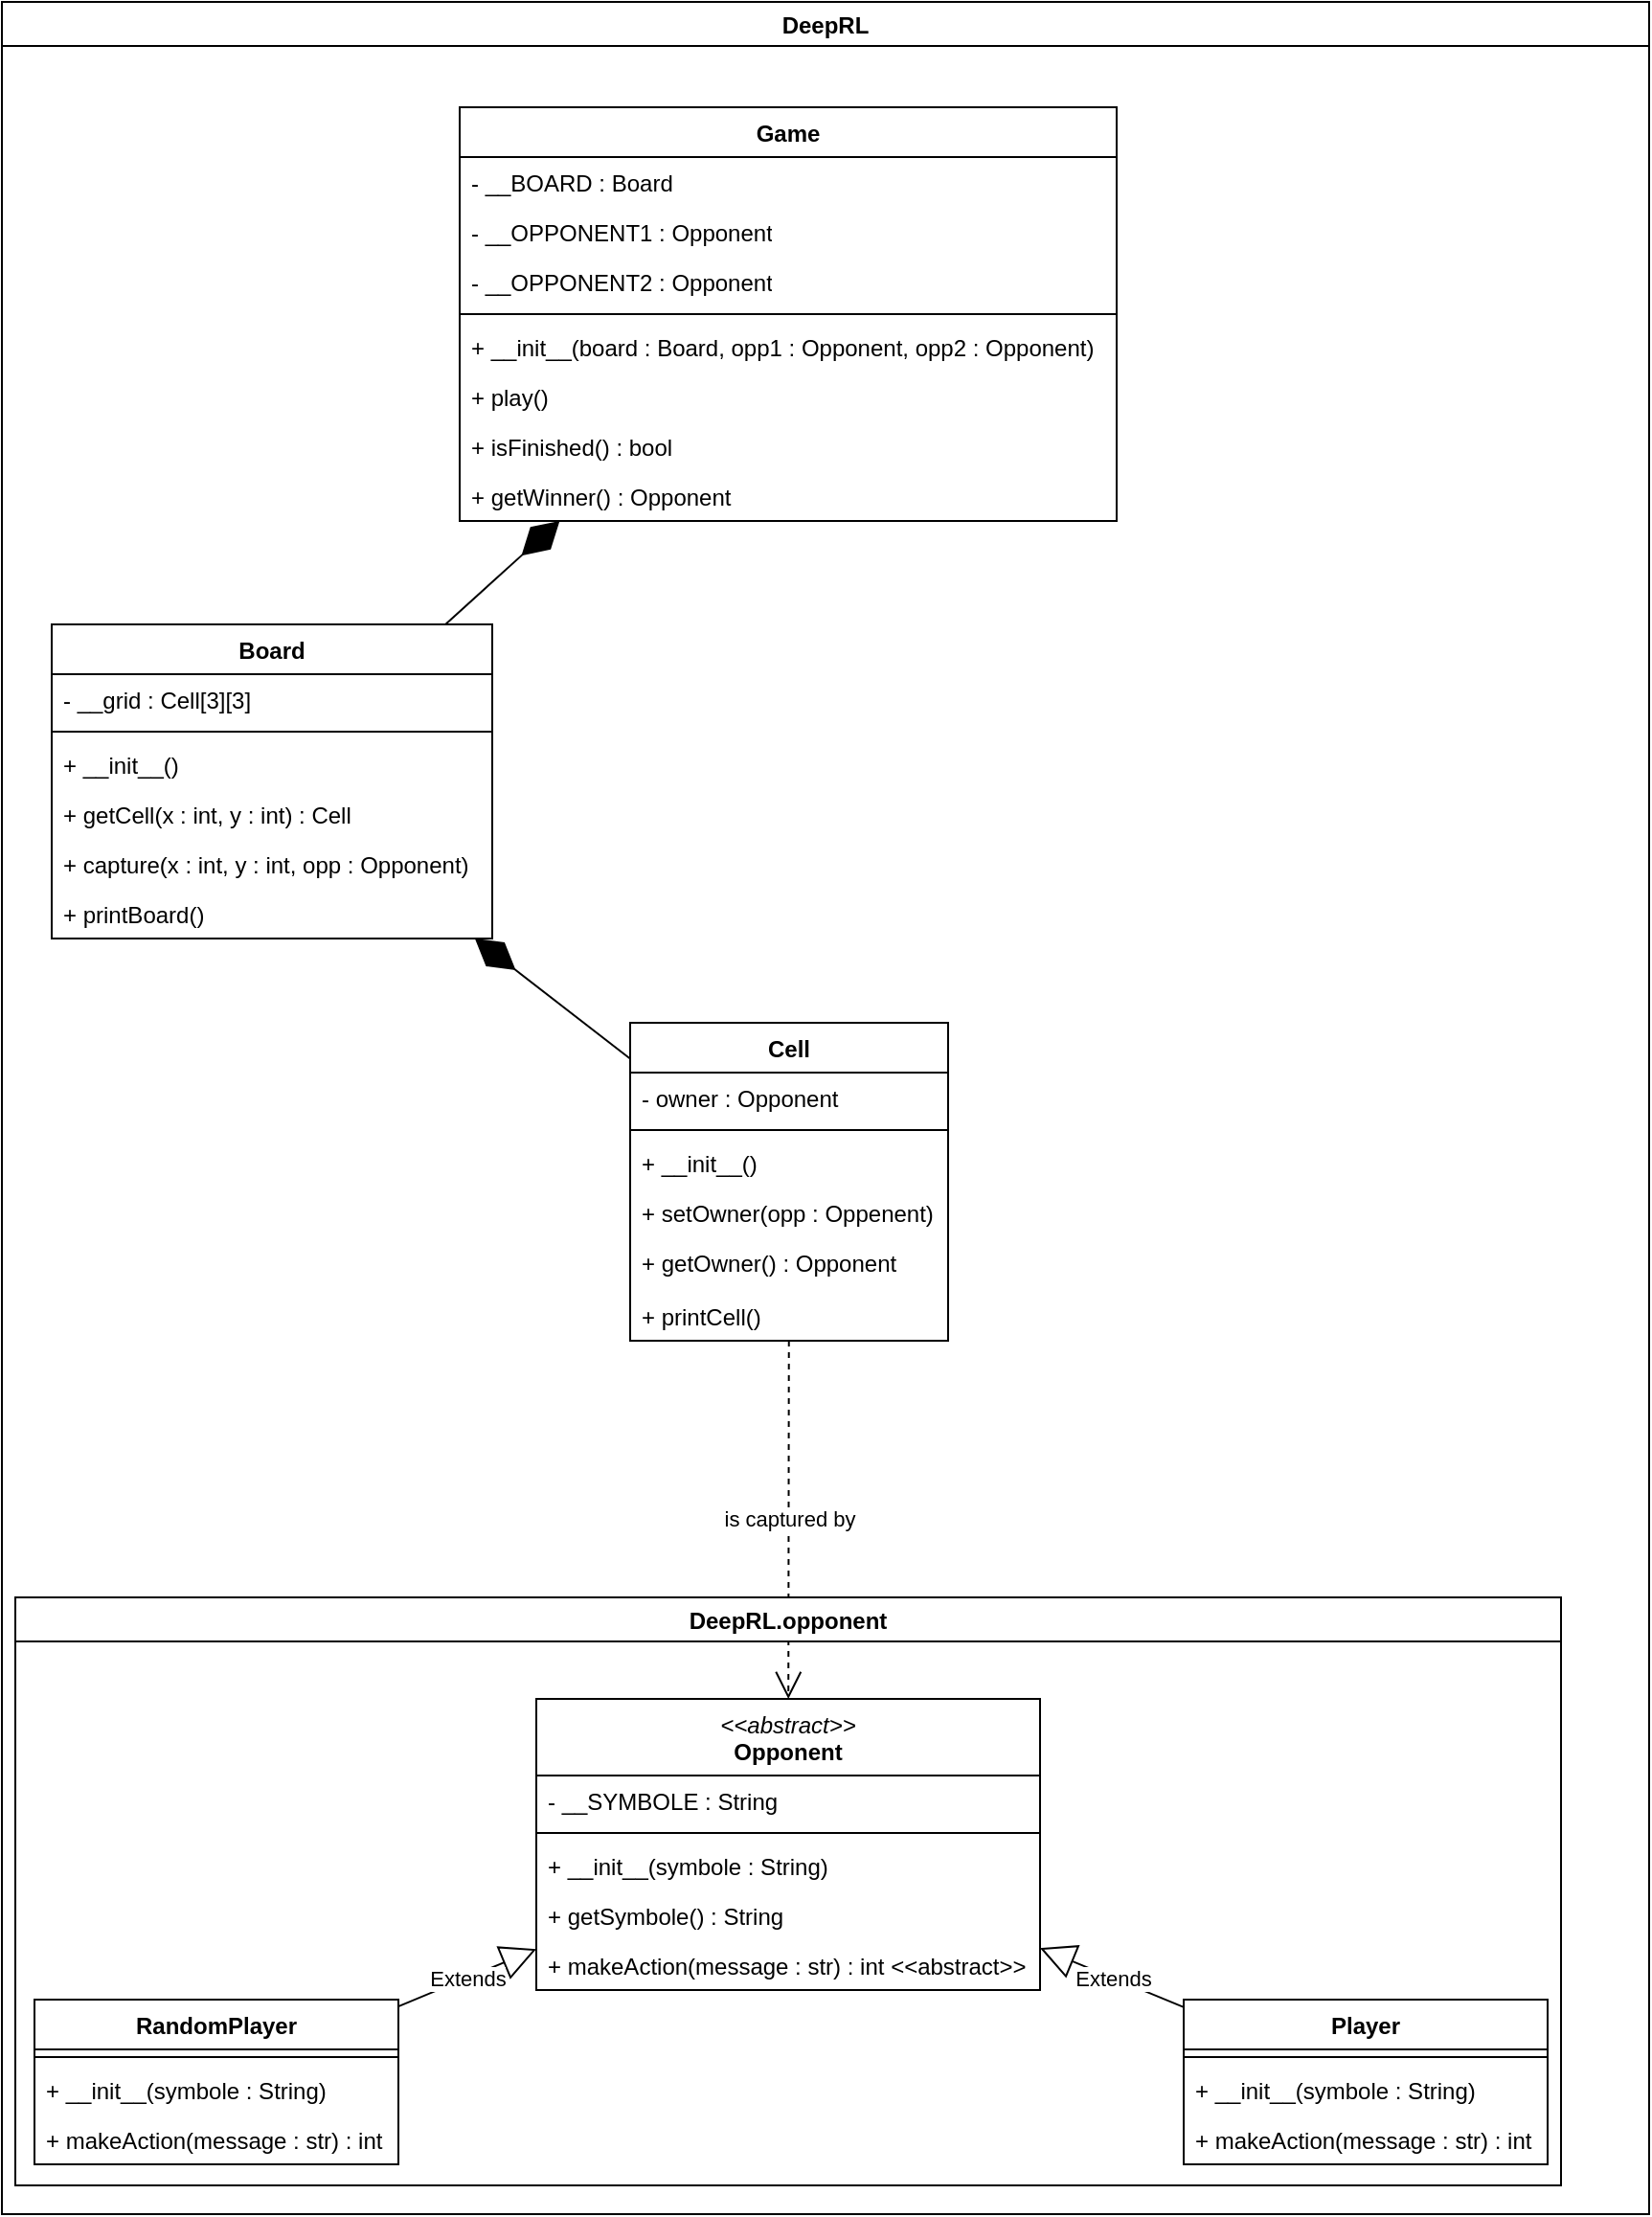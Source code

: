 <mxfile version="24.2.3" type="device">
  <diagram name="Page-1" id="sP7P0BoRS3P1giG5Bqwz">
    <mxGraphModel dx="2037" dy="793" grid="1" gridSize="10" guides="1" tooltips="1" connect="1" arrows="1" fold="1" page="1" pageScale="1" pageWidth="827" pageHeight="1169" math="0" shadow="0">
      <root>
        <mxCell id="0" />
        <mxCell id="1" parent="0" />
        <mxCell id="fWgBmoswB9cjO8tj3_x1-71" value="DeepRL" style="swimlane;" parent="1" vertex="1">
          <mxGeometry x="3" y="7" width="860" height="1155" as="geometry" />
        </mxCell>
        <mxCell id="fWgBmoswB9cjO8tj3_x1-28" value="Game" style="swimlane;fontStyle=1;align=center;verticalAlign=top;childLayout=stackLayout;horizontal=1;startSize=26;horizontalStack=0;resizeParent=1;resizeParentMax=0;resizeLast=0;collapsible=1;marginBottom=0;whiteSpace=wrap;html=1;" parent="fWgBmoswB9cjO8tj3_x1-71" vertex="1">
          <mxGeometry x="239" y="55" width="343" height="216" as="geometry">
            <mxRectangle x="379" y="140" width="70" height="30" as="alternateBounds" />
          </mxGeometry>
        </mxCell>
        <mxCell id="fWgBmoswB9cjO8tj3_x1-45" value="- __BOARD : Board" style="text;strokeColor=none;fillColor=none;align=left;verticalAlign=top;spacingLeft=4;spacingRight=4;overflow=hidden;rotatable=0;points=[[0,0.5],[1,0.5]];portConstraint=eastwest;whiteSpace=wrap;html=1;" parent="fWgBmoswB9cjO8tj3_x1-28" vertex="1">
          <mxGeometry y="26" width="343" height="26" as="geometry" />
        </mxCell>
        <mxCell id="fWgBmoswB9cjO8tj3_x1-66" value="- __OPPONENT1 : Opponent" style="text;strokeColor=none;fillColor=none;align=left;verticalAlign=top;spacingLeft=4;spacingRight=4;overflow=hidden;rotatable=0;points=[[0,0.5],[1,0.5]];portConstraint=eastwest;whiteSpace=wrap;html=1;" parent="fWgBmoswB9cjO8tj3_x1-28" vertex="1">
          <mxGeometry y="52" width="343" height="26" as="geometry" />
        </mxCell>
        <mxCell id="ULqoSFPhOkayOzmaHLCo-50" value="- __OPPONENT2 : Opponent" style="text;strokeColor=none;fillColor=none;align=left;verticalAlign=top;spacingLeft=4;spacingRight=4;overflow=hidden;rotatable=0;points=[[0,0.5],[1,0.5]];portConstraint=eastwest;whiteSpace=wrap;html=1;" vertex="1" parent="fWgBmoswB9cjO8tj3_x1-28">
          <mxGeometry y="78" width="343" height="26" as="geometry" />
        </mxCell>
        <mxCell id="fWgBmoswB9cjO8tj3_x1-30" value="" style="line;strokeWidth=1;fillColor=none;align=left;verticalAlign=middle;spacingTop=-1;spacingLeft=3;spacingRight=3;rotatable=0;labelPosition=right;points=[];portConstraint=eastwest;strokeColor=inherit;" parent="fWgBmoswB9cjO8tj3_x1-28" vertex="1">
          <mxGeometry y="104" width="343" height="8" as="geometry" />
        </mxCell>
        <mxCell id="fWgBmoswB9cjO8tj3_x1-46" value="+ __init__(board : Board, opp1 : Opponent, opp2 : Opponent)" style="text;strokeColor=none;fillColor=none;align=left;verticalAlign=top;spacingLeft=4;spacingRight=4;overflow=hidden;rotatable=0;points=[[0,0.5],[1,0.5]];portConstraint=eastwest;whiteSpace=wrap;html=1;" parent="fWgBmoswB9cjO8tj3_x1-28" vertex="1">
          <mxGeometry y="112" width="343" height="26" as="geometry" />
        </mxCell>
        <mxCell id="fWgBmoswB9cjO8tj3_x1-31" value="+ play()" style="text;strokeColor=none;fillColor=none;align=left;verticalAlign=top;spacingLeft=4;spacingRight=4;overflow=hidden;rotatable=0;points=[[0,0.5],[1,0.5]];portConstraint=eastwest;whiteSpace=wrap;html=1;" parent="fWgBmoswB9cjO8tj3_x1-28" vertex="1">
          <mxGeometry y="138" width="343" height="26" as="geometry" />
        </mxCell>
        <mxCell id="fWgBmoswB9cjO8tj3_x1-43" value="+ isFinished() : bool " style="text;strokeColor=none;fillColor=none;align=left;verticalAlign=top;spacingLeft=4;spacingRight=4;overflow=hidden;rotatable=0;points=[[0,0.5],[1,0.5]];portConstraint=eastwest;whiteSpace=wrap;html=1;" parent="fWgBmoswB9cjO8tj3_x1-28" vertex="1">
          <mxGeometry y="164" width="343" height="26" as="geometry" />
        </mxCell>
        <mxCell id="fWgBmoswB9cjO8tj3_x1-44" value="+ getWinner() : Opponent" style="text;strokeColor=none;fillColor=none;align=left;verticalAlign=top;spacingLeft=4;spacingRight=4;overflow=hidden;rotatable=0;points=[[0,0.5],[1,0.5]];portConstraint=eastwest;whiteSpace=wrap;html=1;" parent="fWgBmoswB9cjO8tj3_x1-28" vertex="1">
          <mxGeometry y="190" width="343" height="26" as="geometry" />
        </mxCell>
        <mxCell id="fWgBmoswB9cjO8tj3_x1-6" value="Board" style="swimlane;fontStyle=1;align=center;verticalAlign=top;childLayout=stackLayout;horizontal=1;startSize=26;horizontalStack=0;resizeParent=1;resizeParentMax=0;resizeLast=0;collapsible=1;marginBottom=0;whiteSpace=wrap;html=1;" parent="fWgBmoswB9cjO8tj3_x1-71" vertex="1">
          <mxGeometry x="26" y="325" width="230" height="164" as="geometry" />
        </mxCell>
        <mxCell id="fWgBmoswB9cjO8tj3_x1-11" value="- __grid : Cell[3][3]" style="text;strokeColor=none;fillColor=none;align=left;verticalAlign=top;spacingLeft=4;spacingRight=4;overflow=hidden;rotatable=0;points=[[0,0.5],[1,0.5]];portConstraint=eastwest;whiteSpace=wrap;html=1;" parent="fWgBmoswB9cjO8tj3_x1-6" vertex="1">
          <mxGeometry y="26" width="230" height="26" as="geometry" />
        </mxCell>
        <mxCell id="fWgBmoswB9cjO8tj3_x1-8" value="" style="line;strokeWidth=1;fillColor=none;align=left;verticalAlign=middle;spacingTop=-1;spacingLeft=3;spacingRight=3;rotatable=0;labelPosition=right;points=[];portConstraint=eastwest;strokeColor=inherit;" parent="fWgBmoswB9cjO8tj3_x1-6" vertex="1">
          <mxGeometry y="52" width="230" height="8" as="geometry" />
        </mxCell>
        <mxCell id="fWgBmoswB9cjO8tj3_x1-9" value="&lt;div&gt;+ __init__()&lt;/div&gt;" style="text;strokeColor=none;fillColor=none;align=left;verticalAlign=top;spacingLeft=4;spacingRight=4;overflow=hidden;rotatable=0;points=[[0,0.5],[1,0.5]];portConstraint=eastwest;whiteSpace=wrap;html=1;" parent="fWgBmoswB9cjO8tj3_x1-6" vertex="1">
          <mxGeometry y="60" width="230" height="26" as="geometry" />
        </mxCell>
        <mxCell id="fWgBmoswB9cjO8tj3_x1-69" value="+ getCell(x : int, y : int) : Cell" style="text;strokeColor=none;fillColor=none;align=left;verticalAlign=top;spacingLeft=4;spacingRight=4;overflow=hidden;rotatable=0;points=[[0,0.5],[1,0.5]];portConstraint=eastwest;whiteSpace=wrap;html=1;" parent="fWgBmoswB9cjO8tj3_x1-6" vertex="1">
          <mxGeometry y="86" width="230" height="26" as="geometry" />
        </mxCell>
        <mxCell id="fWgBmoswB9cjO8tj3_x1-42" value="+ capture(x : int, y : int, opp : Opponent)" style="text;strokeColor=none;fillColor=none;align=left;verticalAlign=top;spacingLeft=4;spacingRight=4;overflow=hidden;rotatable=0;points=[[0,0.5],[1,0.5]];portConstraint=eastwest;whiteSpace=wrap;html=1;" parent="fWgBmoswB9cjO8tj3_x1-6" vertex="1">
          <mxGeometry y="112" width="230" height="26" as="geometry" />
        </mxCell>
        <mxCell id="fWgBmoswB9cjO8tj3_x1-23" value="+ printBoard()" style="text;strokeColor=none;fillColor=none;align=left;verticalAlign=top;spacingLeft=4;spacingRight=4;overflow=hidden;rotatable=0;points=[[0,0.5],[1,0.5]];portConstraint=eastwest;whiteSpace=wrap;html=1;" parent="fWgBmoswB9cjO8tj3_x1-6" vertex="1">
          <mxGeometry y="138" width="230" height="26" as="geometry" />
        </mxCell>
        <mxCell id="fWgBmoswB9cjO8tj3_x1-39" value="" style="endArrow=diamondThin;endFill=1;endSize=24;html=1;rounded=0;" parent="fWgBmoswB9cjO8tj3_x1-71" source="fWgBmoswB9cjO8tj3_x1-6" target="fWgBmoswB9cjO8tj3_x1-28" edge="1">
          <mxGeometry width="160" relative="1" as="geometry">
            <mxPoint x="-73" y="244" as="sourcePoint" />
            <mxPoint x="87" y="244" as="targetPoint" />
          </mxGeometry>
        </mxCell>
        <mxCell id="fWgBmoswB9cjO8tj3_x1-14" value="Cell" style="swimlane;fontStyle=1;align=center;verticalAlign=top;childLayout=stackLayout;horizontal=1;startSize=26;horizontalStack=0;resizeParent=1;resizeParentMax=0;resizeLast=0;collapsible=1;marginBottom=0;whiteSpace=wrap;html=1;" parent="fWgBmoswB9cjO8tj3_x1-71" vertex="1">
          <mxGeometry x="328" y="533" width="166" height="166" as="geometry" />
        </mxCell>
        <mxCell id="fWgBmoswB9cjO8tj3_x1-15" value="- owner : Opponent" style="text;strokeColor=none;fillColor=none;align=left;verticalAlign=top;spacingLeft=4;spacingRight=4;overflow=hidden;rotatable=0;points=[[0,0.5],[1,0.5]];portConstraint=eastwest;whiteSpace=wrap;html=1;" parent="fWgBmoswB9cjO8tj3_x1-14" vertex="1">
          <mxGeometry y="26" width="166" height="26" as="geometry" />
        </mxCell>
        <mxCell id="fWgBmoswB9cjO8tj3_x1-16" value="" style="line;strokeWidth=1;fillColor=none;align=left;verticalAlign=middle;spacingTop=-1;spacingLeft=3;spacingRight=3;rotatable=0;labelPosition=right;points=[];portConstraint=eastwest;strokeColor=inherit;" parent="fWgBmoswB9cjO8tj3_x1-14" vertex="1">
          <mxGeometry y="52" width="166" height="8" as="geometry" />
        </mxCell>
        <mxCell id="fWgBmoswB9cjO8tj3_x1-22" value="+ __init__()" style="text;strokeColor=none;fillColor=none;align=left;verticalAlign=top;spacingLeft=4;spacingRight=4;overflow=hidden;rotatable=0;points=[[0,0.5],[1,0.5]];portConstraint=eastwest;whiteSpace=wrap;html=1;" parent="fWgBmoswB9cjO8tj3_x1-14" vertex="1">
          <mxGeometry y="60" width="166" height="26" as="geometry" />
        </mxCell>
        <mxCell id="fWgBmoswB9cjO8tj3_x1-20" value="+ setOwner(opp : Oppenent)" style="text;strokeColor=none;fillColor=none;align=left;verticalAlign=top;spacingLeft=4;spacingRight=4;overflow=hidden;rotatable=0;points=[[0,0.5],[1,0.5]];portConstraint=eastwest;whiteSpace=wrap;html=1;" parent="fWgBmoswB9cjO8tj3_x1-14" vertex="1">
          <mxGeometry y="86" width="166" height="26" as="geometry" />
        </mxCell>
        <mxCell id="fWgBmoswB9cjO8tj3_x1-17" value="&lt;div&gt;+ getOwner() : Opponent&lt;/div&gt;" style="text;strokeColor=none;fillColor=none;align=left;verticalAlign=top;spacingLeft=4;spacingRight=4;overflow=hidden;rotatable=0;points=[[0,0.5],[1,0.5]];portConstraint=eastwest;whiteSpace=wrap;html=1;" parent="fWgBmoswB9cjO8tj3_x1-14" vertex="1">
          <mxGeometry y="112" width="166" height="28" as="geometry" />
        </mxCell>
        <mxCell id="ULqoSFPhOkayOzmaHLCo-49" value="+ printCell()" style="text;strokeColor=none;fillColor=none;align=left;verticalAlign=top;spacingLeft=4;spacingRight=4;overflow=hidden;rotatable=0;points=[[0,0.5],[1,0.5]];portConstraint=eastwest;whiteSpace=wrap;html=1;" vertex="1" parent="fWgBmoswB9cjO8tj3_x1-14">
          <mxGeometry y="140" width="166" height="26" as="geometry" />
        </mxCell>
        <mxCell id="fWgBmoswB9cjO8tj3_x1-41" value="" style="endArrow=diamondThin;endFill=1;endSize=24;html=1;rounded=0;" parent="fWgBmoswB9cjO8tj3_x1-71" source="fWgBmoswB9cjO8tj3_x1-14" target="fWgBmoswB9cjO8tj3_x1-6" edge="1">
          <mxGeometry width="160" relative="1" as="geometry">
            <mxPoint x="367" y="54" as="sourcePoint" />
            <mxPoint x="527" y="54" as="targetPoint" />
          </mxGeometry>
        </mxCell>
        <mxCell id="fWgBmoswB9cjO8tj3_x1-36" value="is captured by" style="endArrow=open;endSize=12;dashed=1;html=1;rounded=0;" parent="fWgBmoswB9cjO8tj3_x1-71" source="fWgBmoswB9cjO8tj3_x1-14" target="fWgBmoswB9cjO8tj3_x1-32" edge="1">
          <mxGeometry width="160" relative="1" as="geometry">
            <mxPoint x="405" y="380" as="sourcePoint" />
            <mxPoint x="565" y="380" as="targetPoint" />
          </mxGeometry>
        </mxCell>
        <mxCell id="fWgBmoswB9cjO8tj3_x1-72" value="DeepRL.opponent" style="swimlane;" parent="fWgBmoswB9cjO8tj3_x1-71" vertex="1">
          <mxGeometry x="7" y="833" width="807" height="307" as="geometry" />
        </mxCell>
        <mxCell id="fWgBmoswB9cjO8tj3_x1-50" value="RandomPlayer" style="swimlane;fontStyle=1;align=center;verticalAlign=top;childLayout=stackLayout;horizontal=1;startSize=26;horizontalStack=0;resizeParent=1;resizeParentMax=0;resizeLast=0;collapsible=1;marginBottom=0;whiteSpace=wrap;html=1;" parent="fWgBmoswB9cjO8tj3_x1-72" vertex="1">
          <mxGeometry x="10" y="210" width="190" height="86" as="geometry" />
        </mxCell>
        <mxCell id="fWgBmoswB9cjO8tj3_x1-52" value="" style="line;strokeWidth=1;fillColor=none;align=left;verticalAlign=middle;spacingTop=-1;spacingLeft=3;spacingRight=3;rotatable=0;labelPosition=right;points=[];portConstraint=eastwest;strokeColor=inherit;" parent="fWgBmoswB9cjO8tj3_x1-50" vertex="1">
          <mxGeometry y="26" width="190" height="8" as="geometry" />
        </mxCell>
        <mxCell id="ULqoSFPhOkayOzmaHLCo-3" value="+ __init__(symbole : String)" style="text;strokeColor=none;fillColor=none;align=left;verticalAlign=top;spacingLeft=4;spacingRight=4;overflow=hidden;rotatable=0;points=[[0,0.5],[1,0.5]];portConstraint=eastwest;whiteSpace=wrap;html=1;" vertex="1" parent="fWgBmoswB9cjO8tj3_x1-50">
          <mxGeometry y="34" width="190" height="26" as="geometry" />
        </mxCell>
        <mxCell id="fWgBmoswB9cjO8tj3_x1-54" value="+ makeAction(message : str) : int" style="text;strokeColor=none;fillColor=none;align=left;verticalAlign=top;spacingLeft=4;spacingRight=4;overflow=hidden;rotatable=0;points=[[0,0.5],[1,0.5]];portConstraint=eastwest;whiteSpace=wrap;html=1;" parent="fWgBmoswB9cjO8tj3_x1-50" vertex="1">
          <mxGeometry y="60" width="190" height="26" as="geometry" />
        </mxCell>
        <mxCell id="fWgBmoswB9cjO8tj3_x1-60" value="Player" style="swimlane;fontStyle=1;align=center;verticalAlign=top;childLayout=stackLayout;horizontal=1;startSize=26;horizontalStack=0;resizeParent=1;resizeParentMax=0;resizeLast=0;collapsible=1;marginBottom=0;whiteSpace=wrap;html=1;" parent="fWgBmoswB9cjO8tj3_x1-72" vertex="1">
          <mxGeometry x="610" y="210" width="190" height="86" as="geometry" />
        </mxCell>
        <mxCell id="fWgBmoswB9cjO8tj3_x1-62" value="" style="line;strokeWidth=1;fillColor=none;align=left;verticalAlign=middle;spacingTop=-1;spacingLeft=3;spacingRight=3;rotatable=0;labelPosition=right;points=[];portConstraint=eastwest;strokeColor=inherit;" parent="fWgBmoswB9cjO8tj3_x1-60" vertex="1">
          <mxGeometry y="26" width="190" height="8" as="geometry" />
        </mxCell>
        <mxCell id="ULqoSFPhOkayOzmaHLCo-4" value="+ __init__(symbole : String)" style="text;strokeColor=none;fillColor=none;align=left;verticalAlign=top;spacingLeft=4;spacingRight=4;overflow=hidden;rotatable=0;points=[[0,0.5],[1,0.5]];portConstraint=eastwest;whiteSpace=wrap;html=1;" vertex="1" parent="fWgBmoswB9cjO8tj3_x1-60">
          <mxGeometry y="34" width="190" height="26" as="geometry" />
        </mxCell>
        <mxCell id="fWgBmoswB9cjO8tj3_x1-64" value="+ makeAction(message : str) : int" style="text;strokeColor=none;fillColor=none;align=left;verticalAlign=top;spacingLeft=4;spacingRight=4;overflow=hidden;rotatable=0;points=[[0,0.5],[1,0.5]];portConstraint=eastwest;whiteSpace=wrap;html=1;" parent="fWgBmoswB9cjO8tj3_x1-60" vertex="1">
          <mxGeometry y="60" width="190" height="26" as="geometry" />
        </mxCell>
        <mxCell id="fWgBmoswB9cjO8tj3_x1-32" value="&lt;span style=&quot;font-weight: normal;&quot;&gt;&lt;i&gt;&amp;lt;&amp;lt;abstract&amp;gt;&amp;gt;&lt;/i&gt;&lt;/span&gt;&lt;br&gt;Opponent" style="swimlane;fontStyle=1;align=center;verticalAlign=top;childLayout=stackLayout;horizontal=1;startSize=40;horizontalStack=0;resizeParent=1;resizeParentMax=0;resizeLast=0;collapsible=1;marginBottom=0;whiteSpace=wrap;html=1;" parent="fWgBmoswB9cjO8tj3_x1-72" vertex="1">
          <mxGeometry x="272" y="53" width="263" height="152" as="geometry" />
        </mxCell>
        <mxCell id="ULqoSFPhOkayOzmaHLCo-1" value="- __SYMBOLE : String" style="text;strokeColor=none;fillColor=none;align=left;verticalAlign=top;spacingLeft=4;spacingRight=4;overflow=hidden;rotatable=0;points=[[0,0.5],[1,0.5]];portConstraint=eastwest;whiteSpace=wrap;html=1;" vertex="1" parent="fWgBmoswB9cjO8tj3_x1-32">
          <mxGeometry y="40" width="263" height="26" as="geometry" />
        </mxCell>
        <mxCell id="fWgBmoswB9cjO8tj3_x1-34" value="" style="line;strokeWidth=1;fillColor=none;align=left;verticalAlign=middle;spacingTop=-1;spacingLeft=3;spacingRight=3;rotatable=0;labelPosition=right;points=[];portConstraint=eastwest;strokeColor=inherit;" parent="fWgBmoswB9cjO8tj3_x1-32" vertex="1">
          <mxGeometry y="66" width="263" height="8" as="geometry" />
        </mxCell>
        <mxCell id="ULqoSFPhOkayOzmaHLCo-2" value="+ __init__(symbole : String)" style="text;strokeColor=none;fillColor=none;align=left;verticalAlign=top;spacingLeft=4;spacingRight=4;overflow=hidden;rotatable=0;points=[[0,0.5],[1,0.5]];portConstraint=eastwest;whiteSpace=wrap;html=1;" vertex="1" parent="fWgBmoswB9cjO8tj3_x1-32">
          <mxGeometry y="74" width="263" height="26" as="geometry" />
        </mxCell>
        <mxCell id="ULqoSFPhOkayOzmaHLCo-5" value="+ getSymbole() : String" style="text;strokeColor=none;fillColor=none;align=left;verticalAlign=top;spacingLeft=4;spacingRight=4;overflow=hidden;rotatable=0;points=[[0,0.5],[1,0.5]];portConstraint=eastwest;whiteSpace=wrap;html=1;" vertex="1" parent="fWgBmoswB9cjO8tj3_x1-32">
          <mxGeometry y="100" width="263" height="26" as="geometry" />
        </mxCell>
        <mxCell id="fWgBmoswB9cjO8tj3_x1-56" value="+ makeAction(message : str) : int &amp;lt;&amp;lt;abstract&amp;gt;&amp;gt;" style="text;strokeColor=none;fillColor=none;align=left;verticalAlign=top;spacingLeft=4;spacingRight=4;overflow=hidden;rotatable=0;points=[[0,0.5],[1,0.5]];portConstraint=eastwest;whiteSpace=wrap;html=1;" parent="fWgBmoswB9cjO8tj3_x1-32" vertex="1">
          <mxGeometry y="126" width="263" height="26" as="geometry" />
        </mxCell>
        <mxCell id="fWgBmoswB9cjO8tj3_x1-55" value="Extends" style="endArrow=block;endSize=16;endFill=0;html=1;rounded=0;" parent="fWgBmoswB9cjO8tj3_x1-72" source="fWgBmoswB9cjO8tj3_x1-50" target="fWgBmoswB9cjO8tj3_x1-32" edge="1">
          <mxGeometry width="160" relative="1" as="geometry">
            <mxPoint x="17" y="-153" as="sourcePoint" />
            <mxPoint x="177" y="-153" as="targetPoint" />
          </mxGeometry>
        </mxCell>
        <mxCell id="fWgBmoswB9cjO8tj3_x1-65" value="Extends" style="endArrow=block;endSize=16;endFill=0;html=1;rounded=0;" parent="fWgBmoswB9cjO8tj3_x1-72" source="fWgBmoswB9cjO8tj3_x1-60" target="fWgBmoswB9cjO8tj3_x1-32" edge="1">
          <mxGeometry width="160" relative="1" as="geometry">
            <mxPoint x="307" y="177" as="sourcePoint" />
            <mxPoint x="467" y="177" as="targetPoint" />
          </mxGeometry>
        </mxCell>
      </root>
    </mxGraphModel>
  </diagram>
</mxfile>
